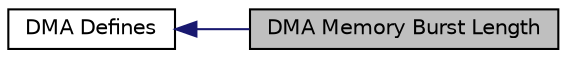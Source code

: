 digraph "DMA Memory Burst Length"
{
  edge [fontname="Helvetica",fontsize="10",labelfontname="Helvetica",labelfontsize="10"];
  node [fontname="Helvetica",fontsize="10",shape=record];
  rankdir=LR;
  Node0 [label="DMA Memory Burst Length",height=0.2,width=0.4,color="black", fillcolor="grey75", style="filled" fontcolor="black"];
  Node1 [label="DMA Defines",height=0.2,width=0.4,color="black", fillcolor="white", style="filled",URL="$group__dma__defines.html",tooltip="Defined Constants and Types for the STM32F2xx DMA Controller."];
  Node1->Node0 [shape=plaintext, color="midnightblue", dir="back", style="solid"];
}
